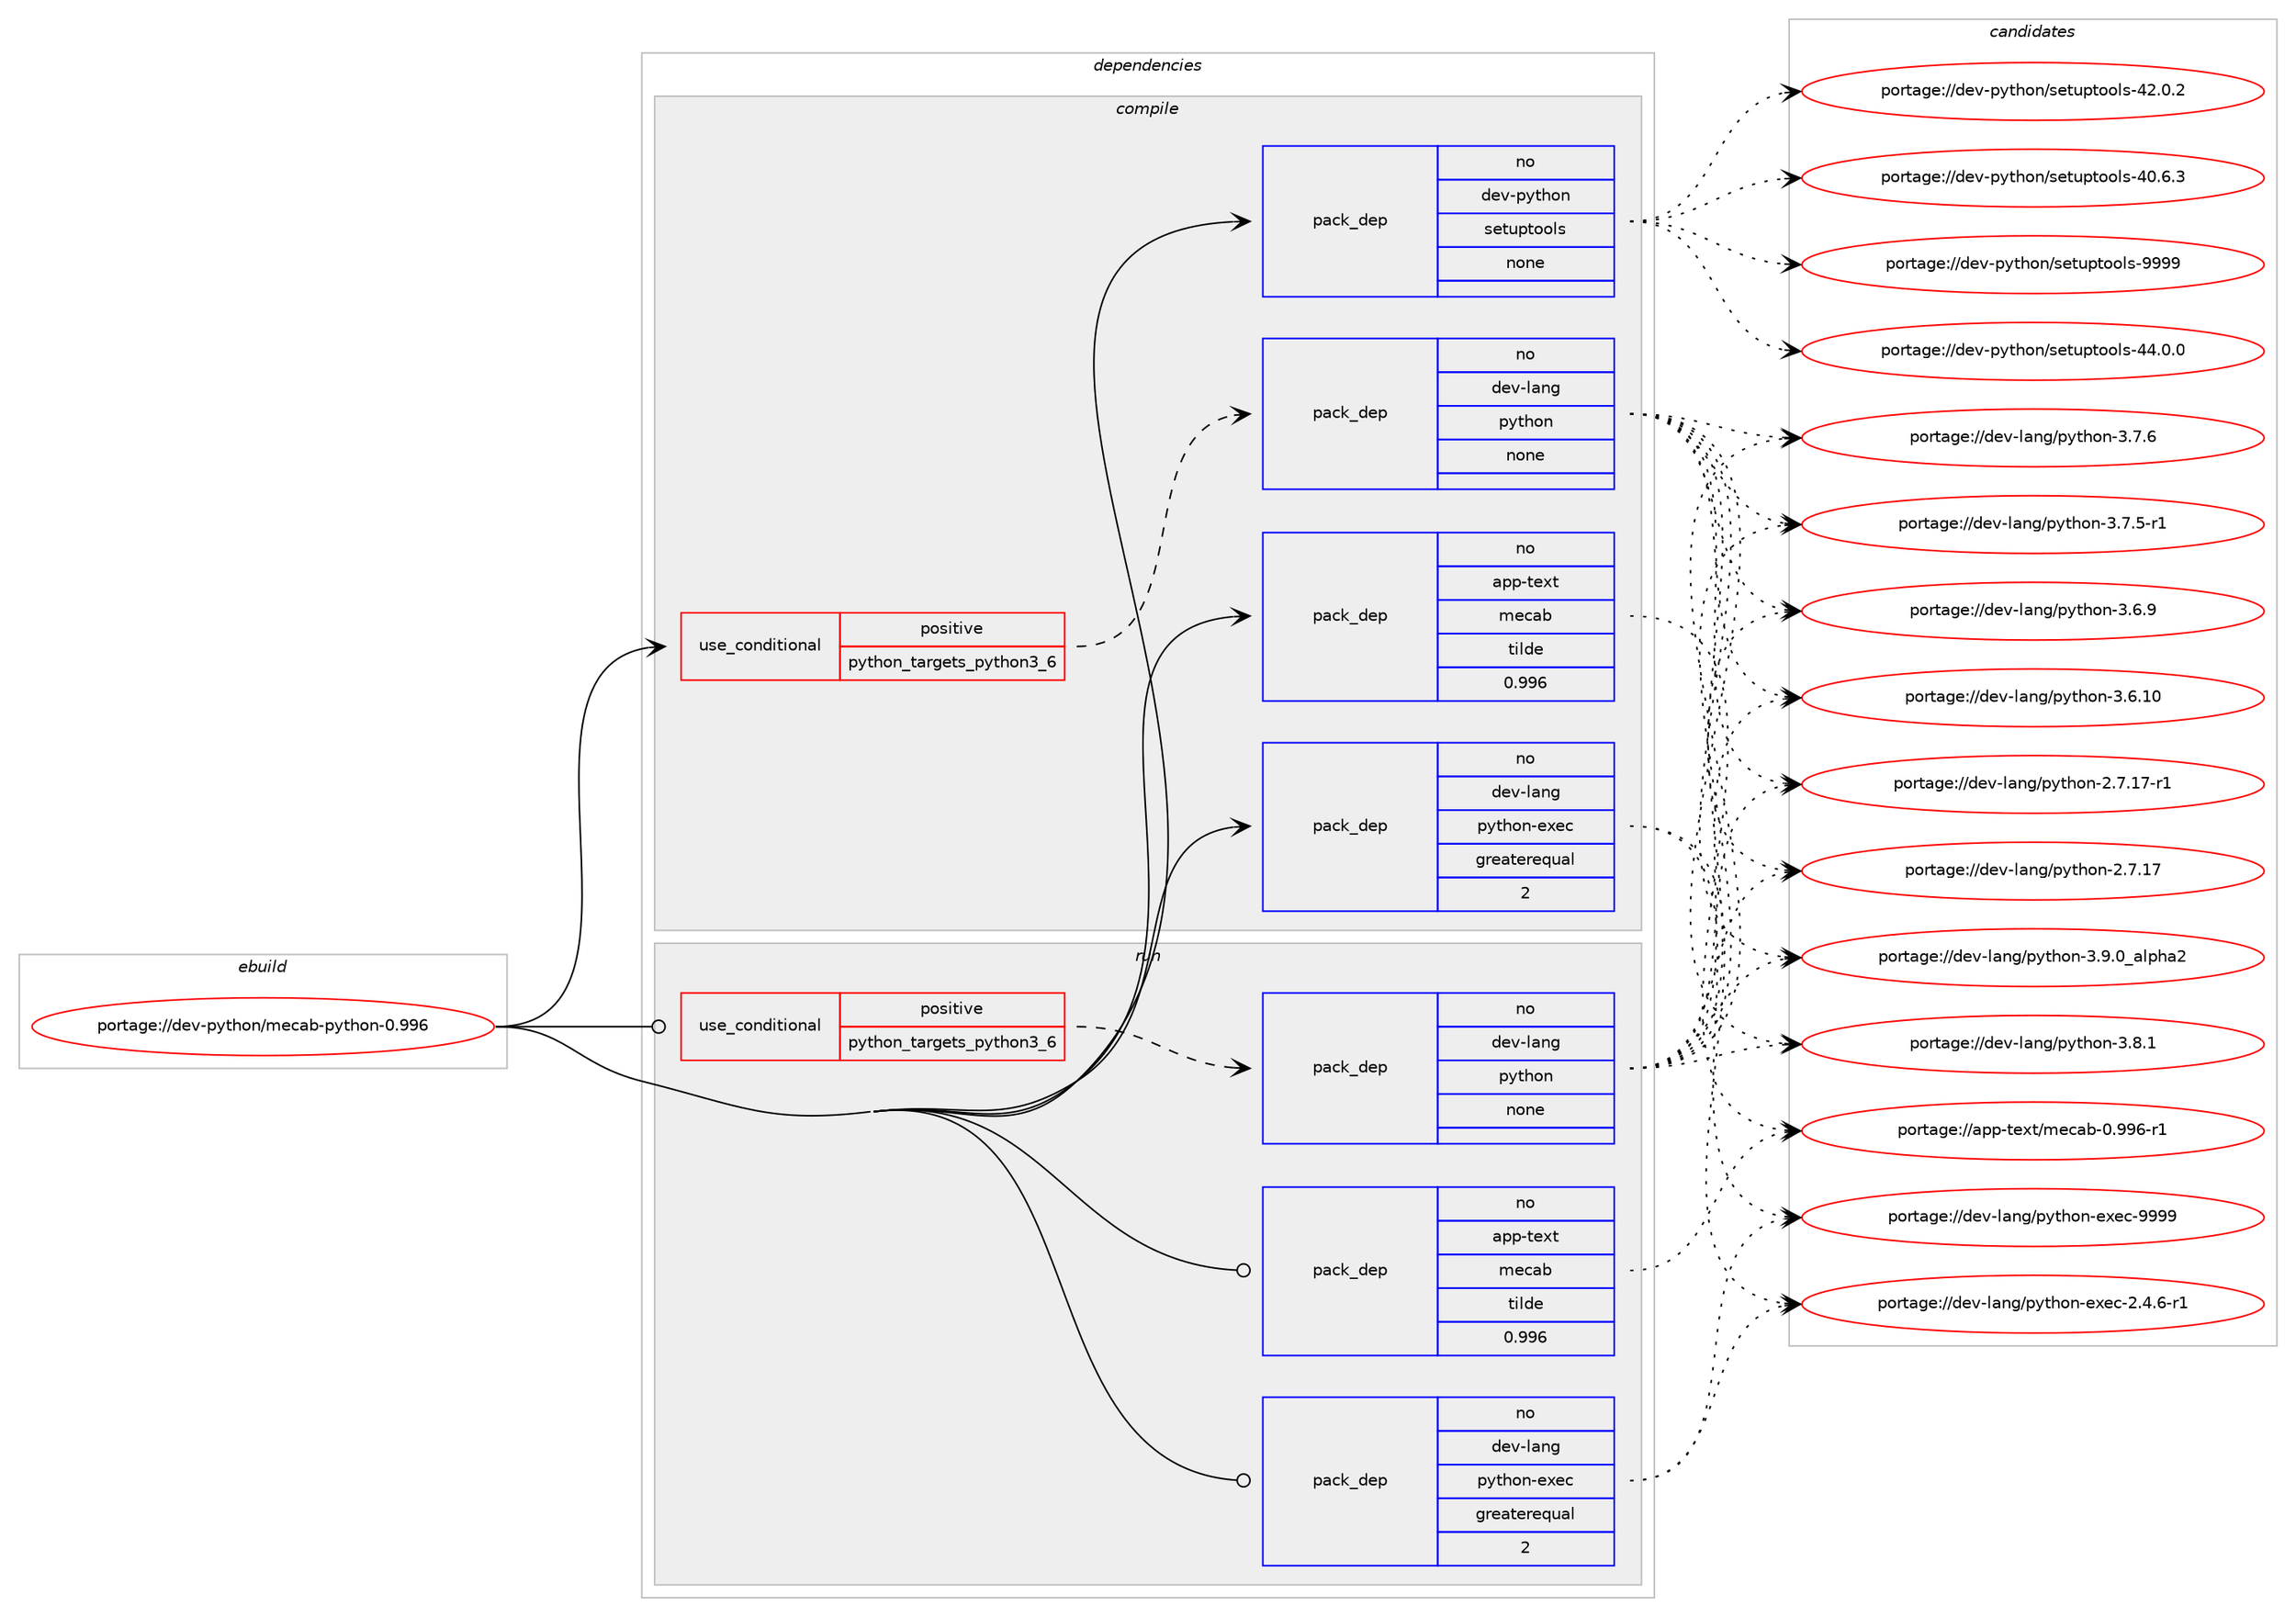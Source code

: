digraph prolog {

# *************
# Graph options
# *************

newrank=true;
concentrate=true;
compound=true;
graph [rankdir=LR,fontname=Helvetica,fontsize=10,ranksep=1.5];#, ranksep=2.5, nodesep=0.2];
edge  [arrowhead=vee];
node  [fontname=Helvetica,fontsize=10];

# **********
# The ebuild
# **********

subgraph cluster_leftcol {
color=gray;
rank=same;
label=<<i>ebuild</i>>;
id [label="portage://dev-python/mecab-python-0.996", color=red, width=4, href="../dev-python/mecab-python-0.996.svg"];
}

# ****************
# The dependencies
# ****************

subgraph cluster_midcol {
color=gray;
label=<<i>dependencies</i>>;
subgraph cluster_compile {
fillcolor="#eeeeee";
style=filled;
label=<<i>compile</i>>;
subgraph cond113027 {
dependency450803 [label=<<TABLE BORDER="0" CELLBORDER="1" CELLSPACING="0" CELLPADDING="4"><TR><TD ROWSPAN="3" CELLPADDING="10">use_conditional</TD></TR><TR><TD>positive</TD></TR><TR><TD>python_targets_python3_6</TD></TR></TABLE>>, shape=none, color=red];
subgraph pack332796 {
dependency450804 [label=<<TABLE BORDER="0" CELLBORDER="1" CELLSPACING="0" CELLPADDING="4" WIDTH="220"><TR><TD ROWSPAN="6" CELLPADDING="30">pack_dep</TD></TR><TR><TD WIDTH="110">no</TD></TR><TR><TD>dev-lang</TD></TR><TR><TD>python</TD></TR><TR><TD>none</TD></TR><TR><TD></TD></TR></TABLE>>, shape=none, color=blue];
}
dependency450803:e -> dependency450804:w [weight=20,style="dashed",arrowhead="vee"];
}
id:e -> dependency450803:w [weight=20,style="solid",arrowhead="vee"];
subgraph pack332797 {
dependency450805 [label=<<TABLE BORDER="0" CELLBORDER="1" CELLSPACING="0" CELLPADDING="4" WIDTH="220"><TR><TD ROWSPAN="6" CELLPADDING="30">pack_dep</TD></TR><TR><TD WIDTH="110">no</TD></TR><TR><TD>app-text</TD></TR><TR><TD>mecab</TD></TR><TR><TD>tilde</TD></TR><TR><TD>0.996</TD></TR></TABLE>>, shape=none, color=blue];
}
id:e -> dependency450805:w [weight=20,style="solid",arrowhead="vee"];
subgraph pack332798 {
dependency450806 [label=<<TABLE BORDER="0" CELLBORDER="1" CELLSPACING="0" CELLPADDING="4" WIDTH="220"><TR><TD ROWSPAN="6" CELLPADDING="30">pack_dep</TD></TR><TR><TD WIDTH="110">no</TD></TR><TR><TD>dev-lang</TD></TR><TR><TD>python-exec</TD></TR><TR><TD>greaterequal</TD></TR><TR><TD>2</TD></TR></TABLE>>, shape=none, color=blue];
}
id:e -> dependency450806:w [weight=20,style="solid",arrowhead="vee"];
subgraph pack332799 {
dependency450807 [label=<<TABLE BORDER="0" CELLBORDER="1" CELLSPACING="0" CELLPADDING="4" WIDTH="220"><TR><TD ROWSPAN="6" CELLPADDING="30">pack_dep</TD></TR><TR><TD WIDTH="110">no</TD></TR><TR><TD>dev-python</TD></TR><TR><TD>setuptools</TD></TR><TR><TD>none</TD></TR><TR><TD></TD></TR></TABLE>>, shape=none, color=blue];
}
id:e -> dependency450807:w [weight=20,style="solid",arrowhead="vee"];
}
subgraph cluster_compileandrun {
fillcolor="#eeeeee";
style=filled;
label=<<i>compile and run</i>>;
}
subgraph cluster_run {
fillcolor="#eeeeee";
style=filled;
label=<<i>run</i>>;
subgraph cond113028 {
dependency450808 [label=<<TABLE BORDER="0" CELLBORDER="1" CELLSPACING="0" CELLPADDING="4"><TR><TD ROWSPAN="3" CELLPADDING="10">use_conditional</TD></TR><TR><TD>positive</TD></TR><TR><TD>python_targets_python3_6</TD></TR></TABLE>>, shape=none, color=red];
subgraph pack332800 {
dependency450809 [label=<<TABLE BORDER="0" CELLBORDER="1" CELLSPACING="0" CELLPADDING="4" WIDTH="220"><TR><TD ROWSPAN="6" CELLPADDING="30">pack_dep</TD></TR><TR><TD WIDTH="110">no</TD></TR><TR><TD>dev-lang</TD></TR><TR><TD>python</TD></TR><TR><TD>none</TD></TR><TR><TD></TD></TR></TABLE>>, shape=none, color=blue];
}
dependency450808:e -> dependency450809:w [weight=20,style="dashed",arrowhead="vee"];
}
id:e -> dependency450808:w [weight=20,style="solid",arrowhead="odot"];
subgraph pack332801 {
dependency450810 [label=<<TABLE BORDER="0" CELLBORDER="1" CELLSPACING="0" CELLPADDING="4" WIDTH="220"><TR><TD ROWSPAN="6" CELLPADDING="30">pack_dep</TD></TR><TR><TD WIDTH="110">no</TD></TR><TR><TD>app-text</TD></TR><TR><TD>mecab</TD></TR><TR><TD>tilde</TD></TR><TR><TD>0.996</TD></TR></TABLE>>, shape=none, color=blue];
}
id:e -> dependency450810:w [weight=20,style="solid",arrowhead="odot"];
subgraph pack332802 {
dependency450811 [label=<<TABLE BORDER="0" CELLBORDER="1" CELLSPACING="0" CELLPADDING="4" WIDTH="220"><TR><TD ROWSPAN="6" CELLPADDING="30">pack_dep</TD></TR><TR><TD WIDTH="110">no</TD></TR><TR><TD>dev-lang</TD></TR><TR><TD>python-exec</TD></TR><TR><TD>greaterequal</TD></TR><TR><TD>2</TD></TR></TABLE>>, shape=none, color=blue];
}
id:e -> dependency450811:w [weight=20,style="solid",arrowhead="odot"];
}
}

# **************
# The candidates
# **************

subgraph cluster_choices {
rank=same;
color=gray;
label=<<i>candidates</i>>;

subgraph choice332796 {
color=black;
nodesep=1;
choice10010111845108971101034711212111610411111045514657464895971081121049750 [label="portage://dev-lang/python-3.9.0_alpha2", color=red, width=4,href="../dev-lang/python-3.9.0_alpha2.svg"];
choice100101118451089711010347112121116104111110455146564649 [label="portage://dev-lang/python-3.8.1", color=red, width=4,href="../dev-lang/python-3.8.1.svg"];
choice100101118451089711010347112121116104111110455146554654 [label="portage://dev-lang/python-3.7.6", color=red, width=4,href="../dev-lang/python-3.7.6.svg"];
choice1001011184510897110103471121211161041111104551465546534511449 [label="portage://dev-lang/python-3.7.5-r1", color=red, width=4,href="../dev-lang/python-3.7.5-r1.svg"];
choice100101118451089711010347112121116104111110455146544657 [label="portage://dev-lang/python-3.6.9", color=red, width=4,href="../dev-lang/python-3.6.9.svg"];
choice10010111845108971101034711212111610411111045514654464948 [label="portage://dev-lang/python-3.6.10", color=red, width=4,href="../dev-lang/python-3.6.10.svg"];
choice100101118451089711010347112121116104111110455046554649554511449 [label="portage://dev-lang/python-2.7.17-r1", color=red, width=4,href="../dev-lang/python-2.7.17-r1.svg"];
choice10010111845108971101034711212111610411111045504655464955 [label="portage://dev-lang/python-2.7.17", color=red, width=4,href="../dev-lang/python-2.7.17.svg"];
dependency450804:e -> choice10010111845108971101034711212111610411111045514657464895971081121049750:w [style=dotted,weight="100"];
dependency450804:e -> choice100101118451089711010347112121116104111110455146564649:w [style=dotted,weight="100"];
dependency450804:e -> choice100101118451089711010347112121116104111110455146554654:w [style=dotted,weight="100"];
dependency450804:e -> choice1001011184510897110103471121211161041111104551465546534511449:w [style=dotted,weight="100"];
dependency450804:e -> choice100101118451089711010347112121116104111110455146544657:w [style=dotted,weight="100"];
dependency450804:e -> choice10010111845108971101034711212111610411111045514654464948:w [style=dotted,weight="100"];
dependency450804:e -> choice100101118451089711010347112121116104111110455046554649554511449:w [style=dotted,weight="100"];
dependency450804:e -> choice10010111845108971101034711212111610411111045504655464955:w [style=dotted,weight="100"];
}
subgraph choice332797 {
color=black;
nodesep=1;
choice9711211245116101120116471091019997984548465757544511449 [label="portage://app-text/mecab-0.996-r1", color=red, width=4,href="../app-text/mecab-0.996-r1.svg"];
dependency450805:e -> choice9711211245116101120116471091019997984548465757544511449:w [style=dotted,weight="100"];
}
subgraph choice332798 {
color=black;
nodesep=1;
choice10010111845108971101034711212111610411111045101120101994557575757 [label="portage://dev-lang/python-exec-9999", color=red, width=4,href="../dev-lang/python-exec-9999.svg"];
choice10010111845108971101034711212111610411111045101120101994550465246544511449 [label="portage://dev-lang/python-exec-2.4.6-r1", color=red, width=4,href="../dev-lang/python-exec-2.4.6-r1.svg"];
dependency450806:e -> choice10010111845108971101034711212111610411111045101120101994557575757:w [style=dotted,weight="100"];
dependency450806:e -> choice10010111845108971101034711212111610411111045101120101994550465246544511449:w [style=dotted,weight="100"];
}
subgraph choice332799 {
color=black;
nodesep=1;
choice10010111845112121116104111110471151011161171121161111111081154557575757 [label="portage://dev-python/setuptools-9999", color=red, width=4,href="../dev-python/setuptools-9999.svg"];
choice100101118451121211161041111104711510111611711211611111110811545525246484648 [label="portage://dev-python/setuptools-44.0.0", color=red, width=4,href="../dev-python/setuptools-44.0.0.svg"];
choice100101118451121211161041111104711510111611711211611111110811545525046484650 [label="portage://dev-python/setuptools-42.0.2", color=red, width=4,href="../dev-python/setuptools-42.0.2.svg"];
choice100101118451121211161041111104711510111611711211611111110811545524846544651 [label="portage://dev-python/setuptools-40.6.3", color=red, width=4,href="../dev-python/setuptools-40.6.3.svg"];
dependency450807:e -> choice10010111845112121116104111110471151011161171121161111111081154557575757:w [style=dotted,weight="100"];
dependency450807:e -> choice100101118451121211161041111104711510111611711211611111110811545525246484648:w [style=dotted,weight="100"];
dependency450807:e -> choice100101118451121211161041111104711510111611711211611111110811545525046484650:w [style=dotted,weight="100"];
dependency450807:e -> choice100101118451121211161041111104711510111611711211611111110811545524846544651:w [style=dotted,weight="100"];
}
subgraph choice332800 {
color=black;
nodesep=1;
choice10010111845108971101034711212111610411111045514657464895971081121049750 [label="portage://dev-lang/python-3.9.0_alpha2", color=red, width=4,href="../dev-lang/python-3.9.0_alpha2.svg"];
choice100101118451089711010347112121116104111110455146564649 [label="portage://dev-lang/python-3.8.1", color=red, width=4,href="../dev-lang/python-3.8.1.svg"];
choice100101118451089711010347112121116104111110455146554654 [label="portage://dev-lang/python-3.7.6", color=red, width=4,href="../dev-lang/python-3.7.6.svg"];
choice1001011184510897110103471121211161041111104551465546534511449 [label="portage://dev-lang/python-3.7.5-r1", color=red, width=4,href="../dev-lang/python-3.7.5-r1.svg"];
choice100101118451089711010347112121116104111110455146544657 [label="portage://dev-lang/python-3.6.9", color=red, width=4,href="../dev-lang/python-3.6.9.svg"];
choice10010111845108971101034711212111610411111045514654464948 [label="portage://dev-lang/python-3.6.10", color=red, width=4,href="../dev-lang/python-3.6.10.svg"];
choice100101118451089711010347112121116104111110455046554649554511449 [label="portage://dev-lang/python-2.7.17-r1", color=red, width=4,href="../dev-lang/python-2.7.17-r1.svg"];
choice10010111845108971101034711212111610411111045504655464955 [label="portage://dev-lang/python-2.7.17", color=red, width=4,href="../dev-lang/python-2.7.17.svg"];
dependency450809:e -> choice10010111845108971101034711212111610411111045514657464895971081121049750:w [style=dotted,weight="100"];
dependency450809:e -> choice100101118451089711010347112121116104111110455146564649:w [style=dotted,weight="100"];
dependency450809:e -> choice100101118451089711010347112121116104111110455146554654:w [style=dotted,weight="100"];
dependency450809:e -> choice1001011184510897110103471121211161041111104551465546534511449:w [style=dotted,weight="100"];
dependency450809:e -> choice100101118451089711010347112121116104111110455146544657:w [style=dotted,weight="100"];
dependency450809:e -> choice10010111845108971101034711212111610411111045514654464948:w [style=dotted,weight="100"];
dependency450809:e -> choice100101118451089711010347112121116104111110455046554649554511449:w [style=dotted,weight="100"];
dependency450809:e -> choice10010111845108971101034711212111610411111045504655464955:w [style=dotted,weight="100"];
}
subgraph choice332801 {
color=black;
nodesep=1;
choice9711211245116101120116471091019997984548465757544511449 [label="portage://app-text/mecab-0.996-r1", color=red, width=4,href="../app-text/mecab-0.996-r1.svg"];
dependency450810:e -> choice9711211245116101120116471091019997984548465757544511449:w [style=dotted,weight="100"];
}
subgraph choice332802 {
color=black;
nodesep=1;
choice10010111845108971101034711212111610411111045101120101994557575757 [label="portage://dev-lang/python-exec-9999", color=red, width=4,href="../dev-lang/python-exec-9999.svg"];
choice10010111845108971101034711212111610411111045101120101994550465246544511449 [label="portage://dev-lang/python-exec-2.4.6-r1", color=red, width=4,href="../dev-lang/python-exec-2.4.6-r1.svg"];
dependency450811:e -> choice10010111845108971101034711212111610411111045101120101994557575757:w [style=dotted,weight="100"];
dependency450811:e -> choice10010111845108971101034711212111610411111045101120101994550465246544511449:w [style=dotted,weight="100"];
}
}

}
